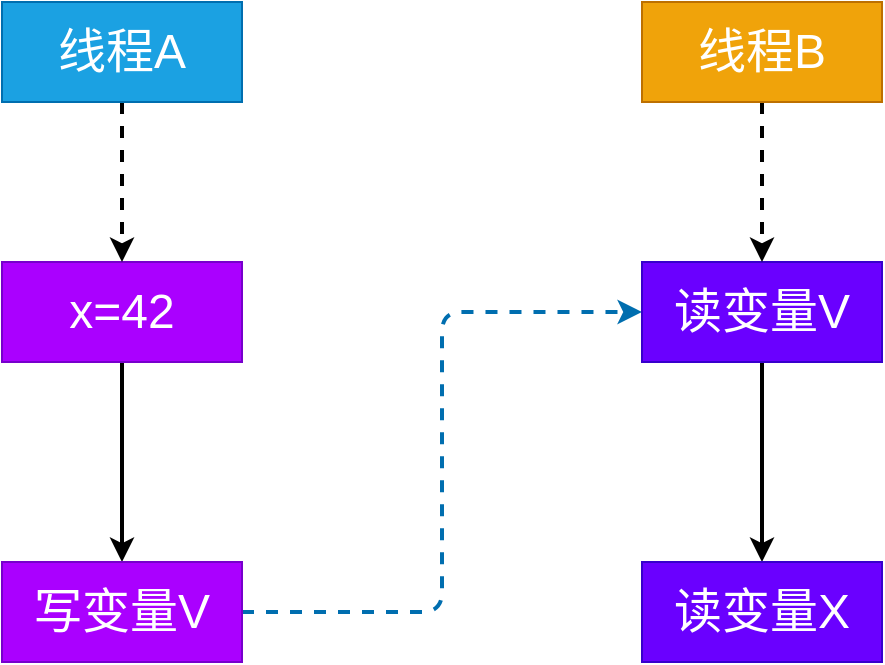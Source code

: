 <mxfile version="12.2.2" type="device" pages="2"><diagram id="RSd1xBY7UOju7dEnFL_U" name="第 1 页"><mxGraphModel dx="854" dy="496" grid="1" gridSize="10" guides="1" tooltips="1" connect="1" arrows="1" fold="1" page="1" pageScale="1" pageWidth="1169" pageHeight="827" math="0" shadow="0"><root><mxCell id="0"/><mxCell id="1" parent="0"/><mxCell id="Ia7p7eOr5NNpF5KNsqKP-3" style="edgeStyle=orthogonalEdgeStyle;rounded=0;orthogonalLoop=1;jettySize=auto;html=1;entryX=0.5;entryY=0;entryDx=0;entryDy=0;strokeWidth=2;" edge="1" parent="1" source="Ia7p7eOr5NNpF5KNsqKP-1" target="Ia7p7eOr5NNpF5KNsqKP-2"><mxGeometry relative="1" as="geometry"/></mxCell><mxCell id="Ia7p7eOr5NNpF5KNsqKP-1" value="&lt;font style=&quot;font-size: 24px&quot;&gt;x=42&lt;/font&gt;" style="rounded=0;whiteSpace=wrap;html=1;fillColor=#aa00ff;strokeColor=#7700CC;fontColor=#ffffff;" vertex="1" parent="1"><mxGeometry x="190" y="220" width="120" height="50" as="geometry"/></mxCell><mxCell id="Ia7p7eOr5NNpF5KNsqKP-12" style="edgeStyle=orthogonalEdgeStyle;rounded=1;orthogonalLoop=1;jettySize=auto;html=1;entryX=0;entryY=0.5;entryDx=0;entryDy=0;dashed=1;strokeWidth=2;fillColor=#1ba1e2;strokeColor=#006EAF;" edge="1" parent="1" source="Ia7p7eOr5NNpF5KNsqKP-2" target="Ia7p7eOr5NNpF5KNsqKP-7"><mxGeometry relative="1" as="geometry"/></mxCell><mxCell id="Ia7p7eOr5NNpF5KNsqKP-2" value="&lt;span style=&quot;font-size: 24px&quot;&gt;写变量V&lt;/span&gt;" style="rounded=0;whiteSpace=wrap;html=1;fillColor=#aa00ff;strokeColor=#7700CC;fontColor=#ffffff;" vertex="1" parent="1"><mxGeometry x="190" y="370" width="120" height="50" as="geometry"/></mxCell><mxCell id="Ia7p7eOr5NNpF5KNsqKP-5" style="edgeStyle=orthogonalEdgeStyle;rounded=1;orthogonalLoop=1;jettySize=auto;html=1;entryX=0.5;entryY=0;entryDx=0;entryDy=0;strokeWidth=2;dashed=1;" edge="1" parent="1" source="Ia7p7eOr5NNpF5KNsqKP-4" target="Ia7p7eOr5NNpF5KNsqKP-1"><mxGeometry relative="1" as="geometry"/></mxCell><mxCell id="Ia7p7eOr5NNpF5KNsqKP-4" value="&lt;span style=&quot;font-size: 24px&quot;&gt;线程A&lt;/span&gt;" style="rounded=0;whiteSpace=wrap;html=1;fillColor=#1ba1e2;strokeColor=#006EAF;fontColor=#ffffff;" vertex="1" parent="1"><mxGeometry x="190" y="90" width="120" height="50" as="geometry"/></mxCell><mxCell id="Ia7p7eOr5NNpF5KNsqKP-6" style="edgeStyle=orthogonalEdgeStyle;rounded=0;orthogonalLoop=1;jettySize=auto;html=1;entryX=0.5;entryY=0;entryDx=0;entryDy=0;strokeWidth=2;" edge="1" parent="1" source="Ia7p7eOr5NNpF5KNsqKP-7" target="Ia7p7eOr5NNpF5KNsqKP-8"><mxGeometry relative="1" as="geometry"/></mxCell><mxCell id="Ia7p7eOr5NNpF5KNsqKP-7" value="&lt;span style=&quot;font-size: 24px&quot;&gt;读变量V&lt;/span&gt;" style="rounded=0;whiteSpace=wrap;html=1;fillColor=#6a00ff;strokeColor=#3700CC;fontColor=#ffffff;" vertex="1" parent="1"><mxGeometry x="510" y="220" width="120" height="50" as="geometry"/></mxCell><mxCell id="Ia7p7eOr5NNpF5KNsqKP-8" value="&lt;span style=&quot;font-size: 24px&quot;&gt;读变量X&lt;/span&gt;" style="rounded=0;whiteSpace=wrap;html=1;fillColor=#6a00ff;strokeColor=#3700CC;fontColor=#ffffff;" vertex="1" parent="1"><mxGeometry x="510" y="370" width="120" height="50" as="geometry"/></mxCell><mxCell id="Ia7p7eOr5NNpF5KNsqKP-9" style="edgeStyle=orthogonalEdgeStyle;rounded=1;orthogonalLoop=1;jettySize=auto;html=1;entryX=0.5;entryY=0;entryDx=0;entryDy=0;strokeWidth=2;dashed=1;" edge="1" parent="1" source="Ia7p7eOr5NNpF5KNsqKP-10" target="Ia7p7eOr5NNpF5KNsqKP-7"><mxGeometry relative="1" as="geometry"/></mxCell><mxCell id="Ia7p7eOr5NNpF5KNsqKP-10" value="&lt;span style=&quot;font-size: 24px&quot;&gt;线程B&lt;/span&gt;" style="rounded=0;whiteSpace=wrap;html=1;fillColor=#f0a30a;strokeColor=#BD7000;fontColor=#ffffff;" vertex="1" parent="1"><mxGeometry x="510" y="90" width="120" height="50" as="geometry"/></mxCell></root></mxGraphModel></diagram><diagram id="Bfj6SwCgt9eZ0gEaTQww" name="第 2 页"><mxGraphModel dx="1005" dy="584" grid="1" gridSize="10" guides="1" tooltips="1" connect="1" arrows="1" fold="1" page="1" pageScale="1" pageWidth="1169" pageHeight="827" math="0" shadow="0"><root><mxCell id="TniZoSmFgWnmef7UY61F-0"/><mxCell id="TniZoSmFgWnmef7UY61F-1" parent="TniZoSmFgWnmef7UY61F-0"/><mxCell id="TniZoSmFgWnmef7UY61F-2" style="edgeStyle=orthogonalEdgeStyle;rounded=0;orthogonalLoop=1;jettySize=auto;html=1;entryX=0.5;entryY=0;entryDx=0;entryDy=0;strokeWidth=2;" edge="1" parent="TniZoSmFgWnmef7UY61F-1" source="TniZoSmFgWnmef7UY61F-3" target="TniZoSmFgWnmef7UY61F-5"><mxGeometry relative="1" as="geometry"/></mxCell><mxCell id="TniZoSmFgWnmef7UY61F-3" value="&lt;span style=&quot;font-size: 24px&quot;&gt;加锁&lt;/span&gt;" style="rounded=0;whiteSpace=wrap;html=1;fillColor=#008a00;strokeColor=#005700;fontColor=#ffffff;" vertex="1" parent="TniZoSmFgWnmef7UY61F-1"><mxGeometry x="190" y="220" width="120" height="50" as="geometry"/></mxCell><mxCell id="TniZoSmFgWnmef7UY61F-14" style="edgeStyle=orthogonalEdgeStyle;rounded=1;orthogonalLoop=1;jettySize=auto;html=1;strokeWidth=2;" edge="1" parent="TniZoSmFgWnmef7UY61F-1" source="TniZoSmFgWnmef7UY61F-5" target="TniZoSmFgWnmef7UY61F-13"><mxGeometry relative="1" as="geometry"/></mxCell><mxCell id="TniZoSmFgWnmef7UY61F-5" value="&lt;span style=&quot;font-size: 24px&quot;&gt;写变量X&lt;/span&gt;" style="rounded=0;whiteSpace=wrap;html=1;fillColor=#008a00;strokeColor=#005700;fontColor=#ffffff;" vertex="1" parent="TniZoSmFgWnmef7UY61F-1"><mxGeometry x="190" y="370" width="120" height="50" as="geometry"/></mxCell><mxCell id="TniZoSmFgWnmef7UY61F-6" style="edgeStyle=orthogonalEdgeStyle;rounded=1;orthogonalLoop=1;jettySize=auto;html=1;entryX=0.5;entryY=0;entryDx=0;entryDy=0;strokeWidth=2;dashed=1;" edge="1" parent="TniZoSmFgWnmef7UY61F-1" source="TniZoSmFgWnmef7UY61F-7" target="TniZoSmFgWnmef7UY61F-3"><mxGeometry relative="1" as="geometry"/></mxCell><mxCell id="TniZoSmFgWnmef7UY61F-7" value="&lt;span style=&quot;font-size: 24px&quot;&gt;线程A&lt;/span&gt;" style="rounded=0;whiteSpace=wrap;html=1;fillColor=#1ba1e2;strokeColor=#006EAF;fontColor=#ffffff;" vertex="1" parent="TniZoSmFgWnmef7UY61F-1"><mxGeometry x="190" y="90" width="120" height="50" as="geometry"/></mxCell><mxCell id="TniZoSmFgWnmef7UY61F-8" style="edgeStyle=orthogonalEdgeStyle;rounded=0;orthogonalLoop=1;jettySize=auto;html=1;entryX=0.5;entryY=0;entryDx=0;entryDy=0;strokeWidth=2;" edge="1" parent="TniZoSmFgWnmef7UY61F-1" source="TniZoSmFgWnmef7UY61F-9" target="TniZoSmFgWnmef7UY61F-10"><mxGeometry relative="1" as="geometry"/></mxCell><mxCell id="TniZoSmFgWnmef7UY61F-9" value="&lt;span style=&quot;font-size: 24px&quot;&gt;加锁&lt;/span&gt;" style="rounded=0;whiteSpace=wrap;html=1;fillColor=#d80073;strokeColor=#A50040;fontColor=#ffffff;" vertex="1" parent="TniZoSmFgWnmef7UY61F-1"><mxGeometry x="510" y="220" width="120" height="50" as="geometry"/></mxCell><mxCell id="TniZoSmFgWnmef7UY61F-16" style="edgeStyle=orthogonalEdgeStyle;rounded=1;orthogonalLoop=1;jettySize=auto;html=1;entryX=0.5;entryY=0;entryDx=0;entryDy=0;strokeWidth=2;" edge="1" parent="TniZoSmFgWnmef7UY61F-1" source="TniZoSmFgWnmef7UY61F-10" target="TniZoSmFgWnmef7UY61F-15"><mxGeometry relative="1" as="geometry"/></mxCell><mxCell id="TniZoSmFgWnmef7UY61F-10" value="&lt;span style=&quot;font-size: 24px&quot;&gt;读变量X&lt;/span&gt;" style="rounded=0;whiteSpace=wrap;html=1;fillColor=#d80073;strokeColor=#A50040;fontColor=#ffffff;" vertex="1" parent="TniZoSmFgWnmef7UY61F-1"><mxGeometry x="510" y="370" width="120" height="50" as="geometry"/></mxCell><mxCell id="TniZoSmFgWnmef7UY61F-11" style="edgeStyle=orthogonalEdgeStyle;rounded=1;orthogonalLoop=1;jettySize=auto;html=1;entryX=0.5;entryY=0;entryDx=0;entryDy=0;strokeWidth=2;dashed=1;" edge="1" parent="TniZoSmFgWnmef7UY61F-1" source="TniZoSmFgWnmef7UY61F-12" target="TniZoSmFgWnmef7UY61F-9"><mxGeometry relative="1" as="geometry"/></mxCell><mxCell id="TniZoSmFgWnmef7UY61F-12" value="&lt;span style=&quot;font-size: 24px&quot;&gt;线程B&lt;/span&gt;" style="rounded=0;whiteSpace=wrap;html=1;fillColor=#f0a30a;strokeColor=#BD7000;fontColor=#ffffff;" vertex="1" parent="TniZoSmFgWnmef7UY61F-1"><mxGeometry x="510" y="90" width="120" height="50" as="geometry"/></mxCell><mxCell id="TniZoSmFgWnmef7UY61F-17" style="edgeStyle=orthogonalEdgeStyle;rounded=1;orthogonalLoop=1;jettySize=auto;html=1;entryX=0;entryY=0.5;entryDx=0;entryDy=0;strokeWidth=2;dashed=1;fillColor=#aa00ff;strokeColor=#7700CC;" edge="1" parent="TniZoSmFgWnmef7UY61F-1" source="TniZoSmFgWnmef7UY61F-13" target="TniZoSmFgWnmef7UY61F-9"><mxGeometry relative="1" as="geometry"/></mxCell><mxCell id="TniZoSmFgWnmef7UY61F-13" value="&lt;span style=&quot;font-size: 24px&quot;&gt;解锁&lt;/span&gt;" style="rounded=0;whiteSpace=wrap;html=1;fillColor=#008a00;strokeColor=#005700;fontColor=#ffffff;" vertex="1" parent="TniZoSmFgWnmef7UY61F-1"><mxGeometry x="190" y="530" width="120" height="50" as="geometry"/></mxCell><mxCell id="TniZoSmFgWnmef7UY61F-15" value="&lt;span style=&quot;font-size: 24px&quot;&gt;解锁&lt;/span&gt;" style="rounded=0;whiteSpace=wrap;html=1;fillColor=#d80073;strokeColor=#A50040;fontColor=#ffffff;" vertex="1" parent="TniZoSmFgWnmef7UY61F-1"><mxGeometry x="510" y="530" width="120" height="50" as="geometry"/></mxCell></root></mxGraphModel></diagram></mxfile>